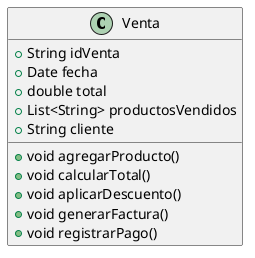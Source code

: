 @startuml
class Venta {
  +String idVenta
  +Date fecha
  +double total
  +List<String> productosVendidos
  +String cliente
  +void agregarProducto()
  +void calcularTotal()
  +void aplicarDescuento()
  +void generarFactura()
  +void registrarPago()
}
@enduml
